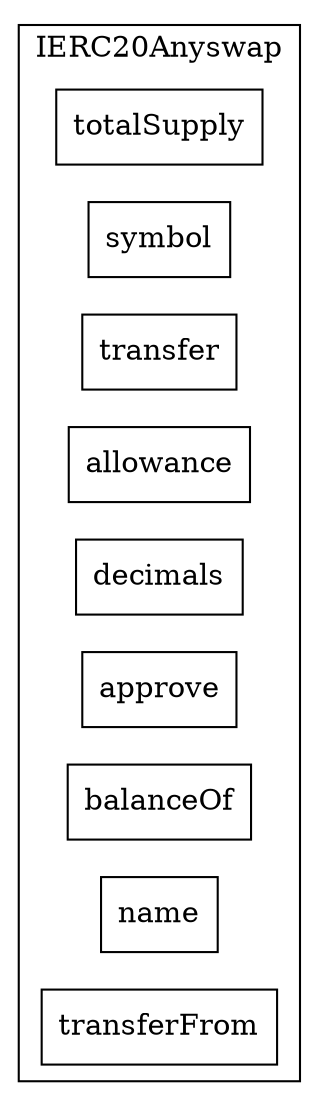 strict digraph {
rankdir="LR"
node [shape=box]
subgraph cluster_986_IERC20Anyswap {
label = "IERC20Anyswap"
"986_totalSupply" [label="totalSupply"]
"986_symbol" [label="symbol"]
"986_transfer" [label="transfer"]
"986_allowance" [label="allowance"]
"986_decimals" [label="decimals"]
"986_approve" [label="approve"]
"986_balanceOf" [label="balanceOf"]
"986_name" [label="name"]
"986_transferFrom" [label="transferFrom"]
}subgraph cluster_solidity {
label = "[Solidity]"
}
}